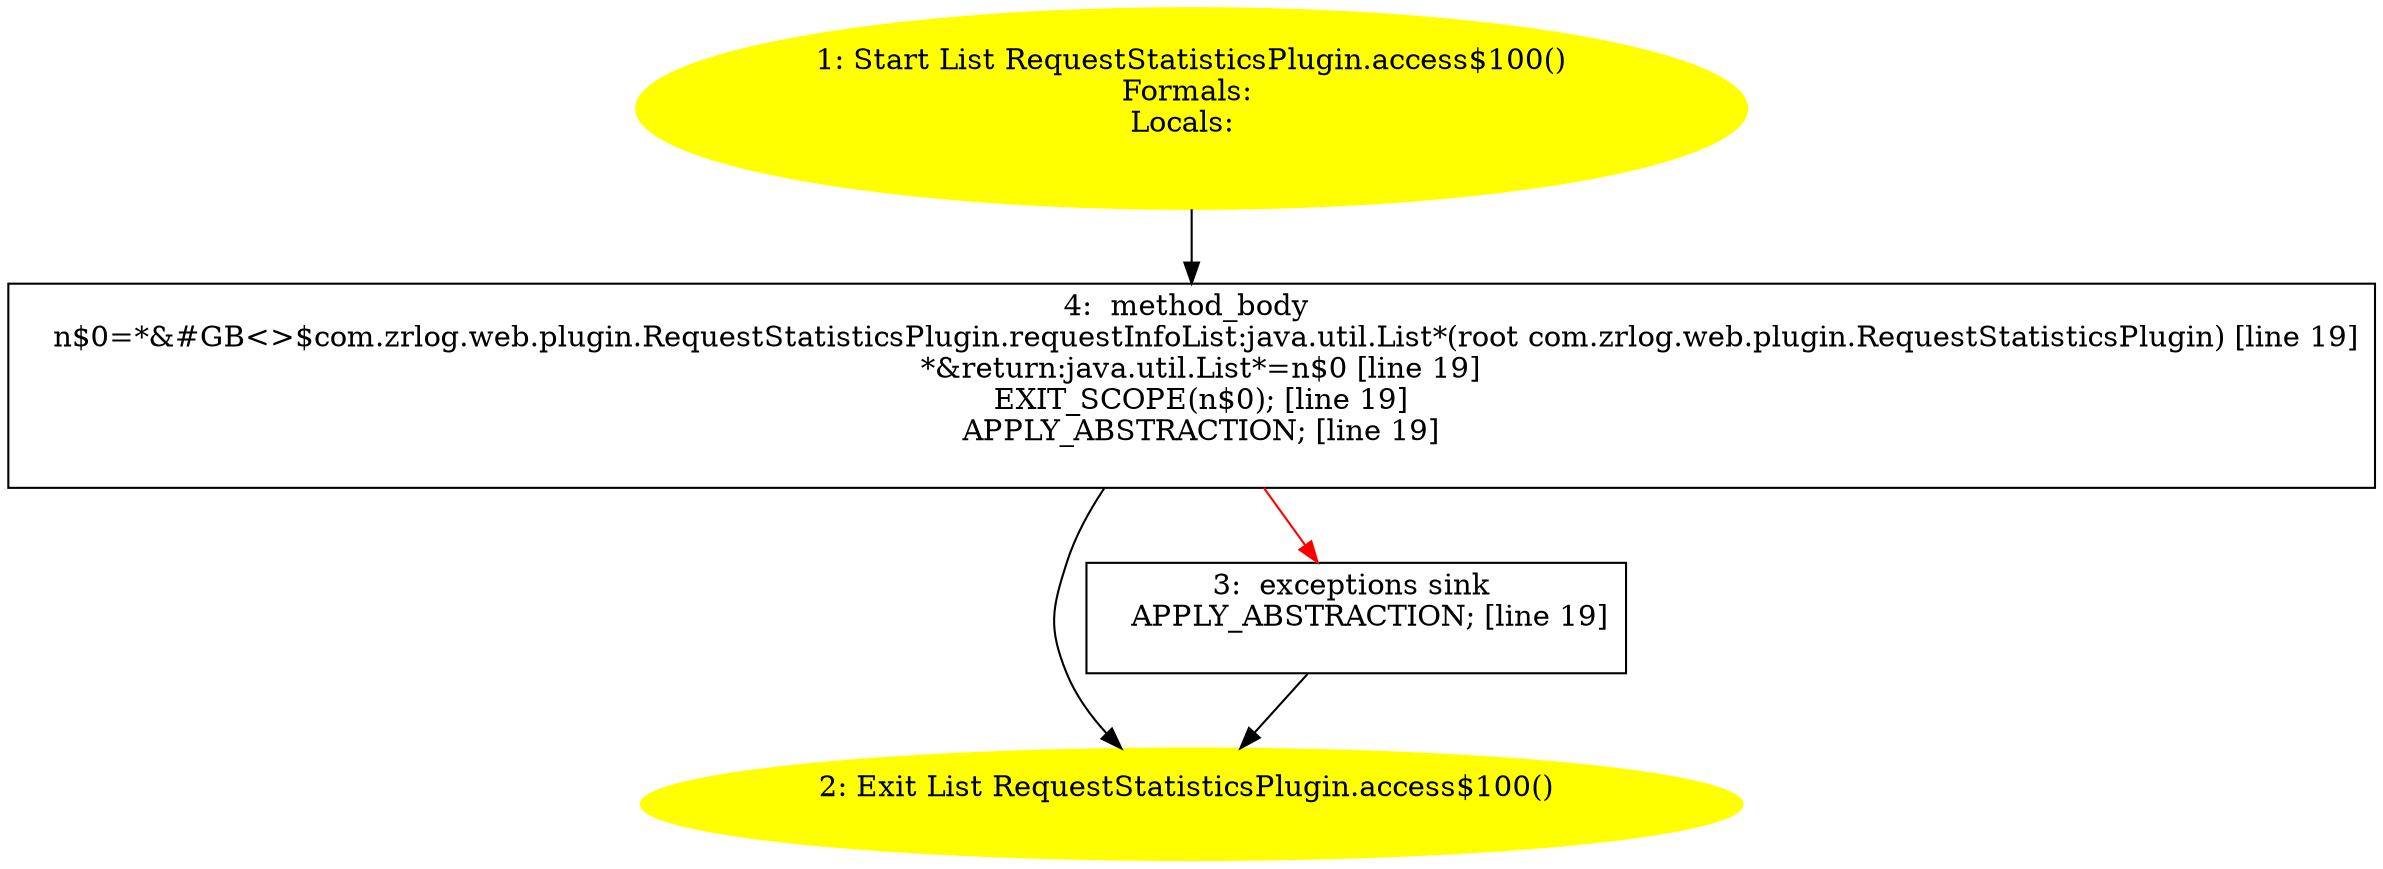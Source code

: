 /* @generated */
digraph cfg {
"com.zrlog.web.plugin.RequestStatisticsPlugin.access$100():java.util.List.df51f3e55b8053e15ebf668c433780ef_1" [label="1: Start List RequestStatisticsPlugin.access$100()\nFormals: \nLocals:  \n  " color=yellow style=filled]
	

	 "com.zrlog.web.plugin.RequestStatisticsPlugin.access$100():java.util.List.df51f3e55b8053e15ebf668c433780ef_1" -> "com.zrlog.web.plugin.RequestStatisticsPlugin.access$100():java.util.List.df51f3e55b8053e15ebf668c433780ef_4" ;
"com.zrlog.web.plugin.RequestStatisticsPlugin.access$100():java.util.List.df51f3e55b8053e15ebf668c433780ef_2" [label="2: Exit List RequestStatisticsPlugin.access$100() \n  " color=yellow style=filled]
	

"com.zrlog.web.plugin.RequestStatisticsPlugin.access$100():java.util.List.df51f3e55b8053e15ebf668c433780ef_3" [label="3:  exceptions sink \n   APPLY_ABSTRACTION; [line 19]\n " shape="box"]
	

	 "com.zrlog.web.plugin.RequestStatisticsPlugin.access$100():java.util.List.df51f3e55b8053e15ebf668c433780ef_3" -> "com.zrlog.web.plugin.RequestStatisticsPlugin.access$100():java.util.List.df51f3e55b8053e15ebf668c433780ef_2" ;
"com.zrlog.web.plugin.RequestStatisticsPlugin.access$100():java.util.List.df51f3e55b8053e15ebf668c433780ef_4" [label="4:  method_body \n   n$0=*&#GB<>$com.zrlog.web.plugin.RequestStatisticsPlugin.requestInfoList:java.util.List*(root com.zrlog.web.plugin.RequestStatisticsPlugin) [line 19]\n  *&return:java.util.List*=n$0 [line 19]\n  EXIT_SCOPE(n$0); [line 19]\n  APPLY_ABSTRACTION; [line 19]\n " shape="box"]
	

	 "com.zrlog.web.plugin.RequestStatisticsPlugin.access$100():java.util.List.df51f3e55b8053e15ebf668c433780ef_4" -> "com.zrlog.web.plugin.RequestStatisticsPlugin.access$100():java.util.List.df51f3e55b8053e15ebf668c433780ef_2" ;
	 "com.zrlog.web.plugin.RequestStatisticsPlugin.access$100():java.util.List.df51f3e55b8053e15ebf668c433780ef_4" -> "com.zrlog.web.plugin.RequestStatisticsPlugin.access$100():java.util.List.df51f3e55b8053e15ebf668c433780ef_3" [color="red" ];
}
